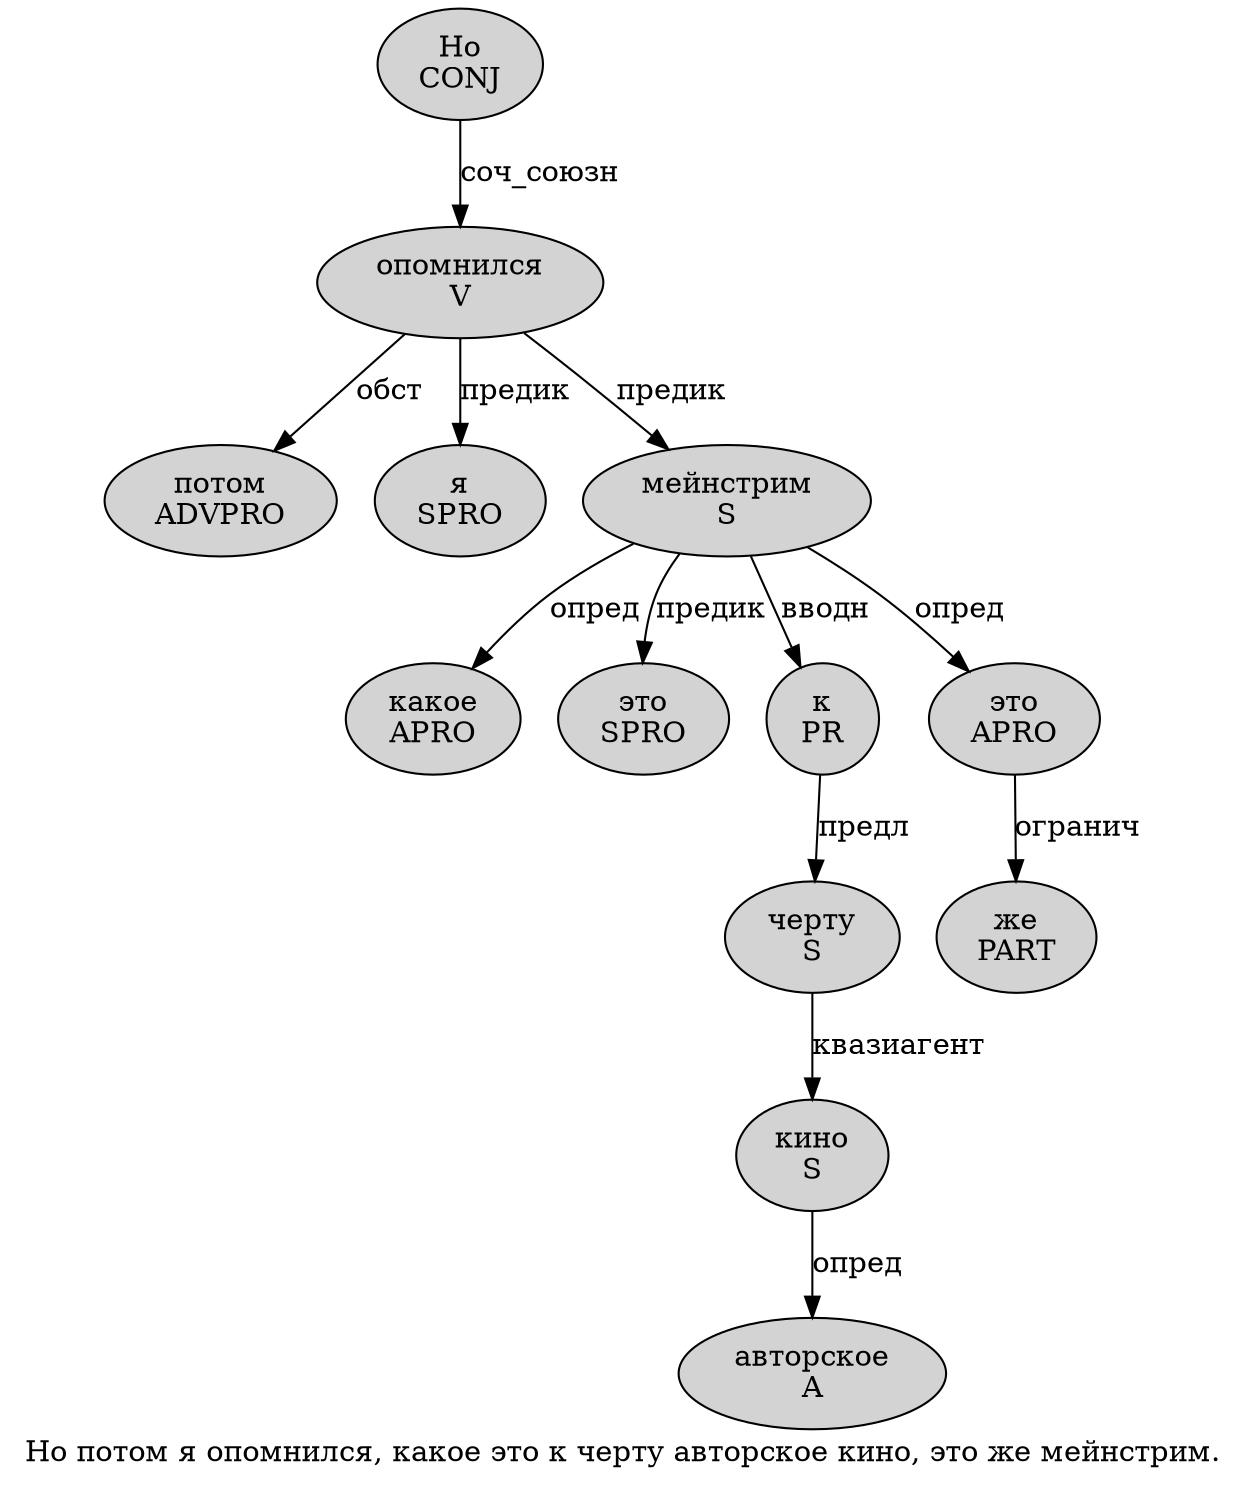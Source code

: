 digraph SENTENCE_4260 {
	graph [label="Но потом я опомнился, какое это к черту авторское кино, это же мейнстрим."]
	node [style=filled]
		0 [label="Но
CONJ" color="" fillcolor=lightgray penwidth=1 shape=ellipse]
		1 [label="потом
ADVPRO" color="" fillcolor=lightgray penwidth=1 shape=ellipse]
		2 [label="я
SPRO" color="" fillcolor=lightgray penwidth=1 shape=ellipse]
		3 [label="опомнился
V" color="" fillcolor=lightgray penwidth=1 shape=ellipse]
		5 [label="какое
APRO" color="" fillcolor=lightgray penwidth=1 shape=ellipse]
		6 [label="это
SPRO" color="" fillcolor=lightgray penwidth=1 shape=ellipse]
		7 [label="к
PR" color="" fillcolor=lightgray penwidth=1 shape=ellipse]
		8 [label="черту
S" color="" fillcolor=lightgray penwidth=1 shape=ellipse]
		9 [label="авторское
A" color="" fillcolor=lightgray penwidth=1 shape=ellipse]
		10 [label="кино
S" color="" fillcolor=lightgray penwidth=1 shape=ellipse]
		12 [label="это
APRO" color="" fillcolor=lightgray penwidth=1 shape=ellipse]
		13 [label="же
PART" color="" fillcolor=lightgray penwidth=1 shape=ellipse]
		14 [label="мейнстрим
S" color="" fillcolor=lightgray penwidth=1 shape=ellipse]
			14 -> 5 [label="опред"]
			14 -> 6 [label="предик"]
			14 -> 7 [label="вводн"]
			14 -> 12 [label="опред"]
			8 -> 10 [label="квазиагент"]
			12 -> 13 [label="огранич"]
			0 -> 3 [label="соч_союзн"]
			7 -> 8 [label="предл"]
			10 -> 9 [label="опред"]
			3 -> 1 [label="обст"]
			3 -> 2 [label="предик"]
			3 -> 14 [label="предик"]
}